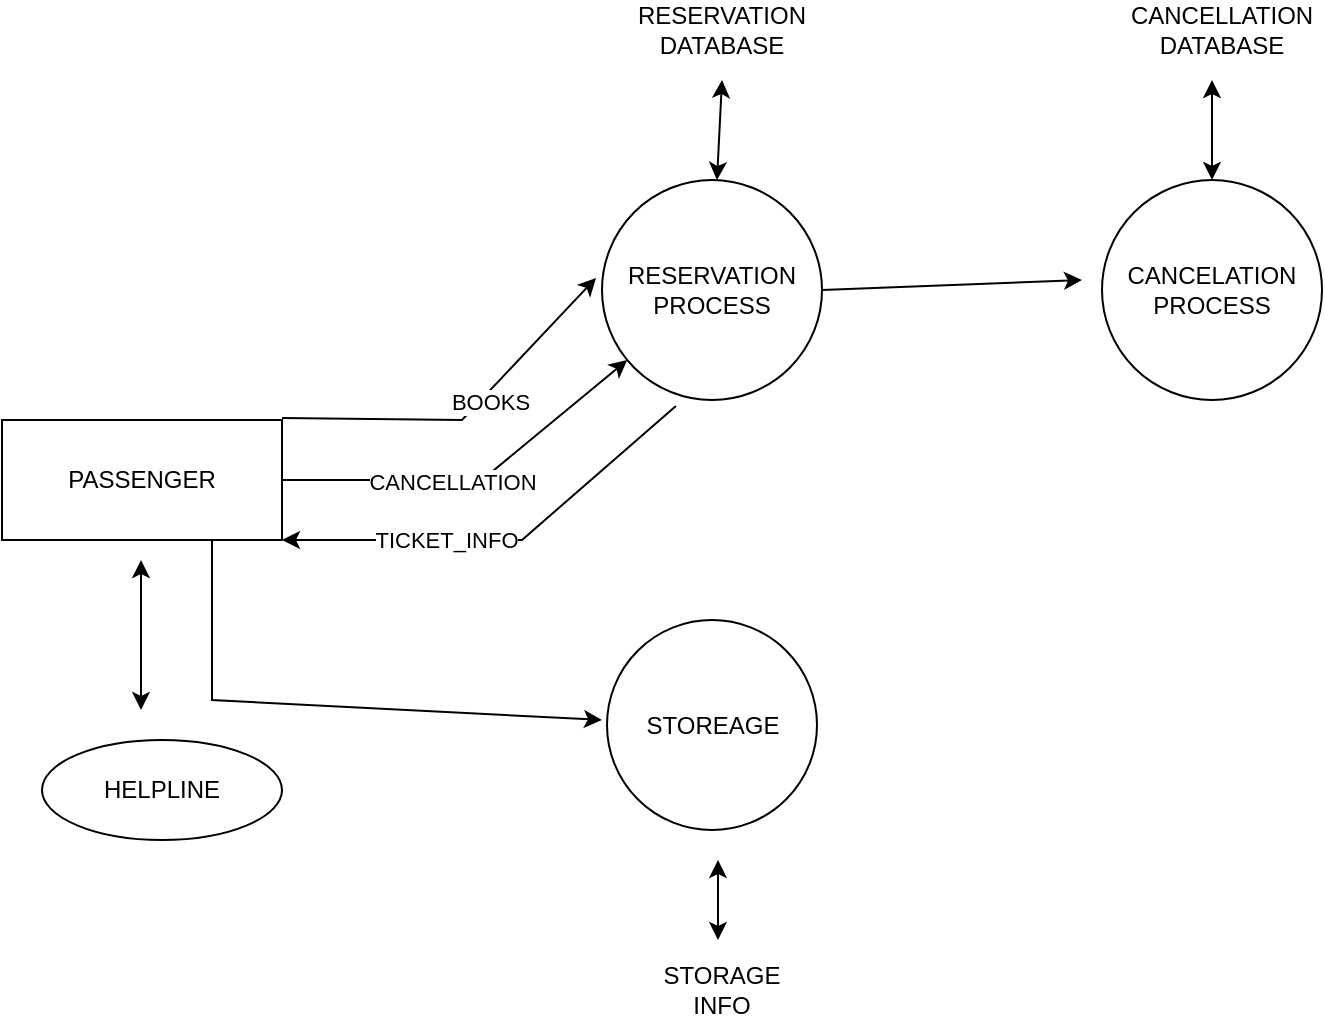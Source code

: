 <mxfile version="21.3.7" type="github">
  <diagram name="Page-1" id="ea4_sC3Q31CY6-S7tAdo">
    <mxGraphModel dx="1434" dy="796" grid="1" gridSize="10" guides="1" tooltips="1" connect="1" arrows="1" fold="1" page="1" pageScale="1" pageWidth="850" pageHeight="1100" math="0" shadow="0">
      <root>
        <mxCell id="0" />
        <mxCell id="1" parent="0" />
        <mxCell id="FOt6os0LbvcfHbyJNySI-124" value="PASSENGER" style="rounded=0;whiteSpace=wrap;html=1;" vertex="1" parent="1">
          <mxGeometry x="40" y="430" width="140" height="60" as="geometry" />
        </mxCell>
        <mxCell id="FOt6os0LbvcfHbyJNySI-125" value="RESERVATION PROCESS" style="ellipse;whiteSpace=wrap;html=1;aspect=fixed;" vertex="1" parent="1">
          <mxGeometry x="340" y="310" width="110" height="110" as="geometry" />
        </mxCell>
        <mxCell id="FOt6os0LbvcfHbyJNySI-126" value="CANCELATION PROCESS" style="ellipse;whiteSpace=wrap;html=1;aspect=fixed;" vertex="1" parent="1">
          <mxGeometry x="590" y="310" width="110" height="110" as="geometry" />
        </mxCell>
        <mxCell id="FOt6os0LbvcfHbyJNySI-127" value="STOREAGE" style="ellipse;whiteSpace=wrap;html=1;aspect=fixed;" vertex="1" parent="1">
          <mxGeometry x="342.5" y="530" width="105" height="105" as="geometry" />
        </mxCell>
        <mxCell id="FOt6os0LbvcfHbyJNySI-128" value="HELPLINE" style="ellipse;whiteSpace=wrap;html=1;" vertex="1" parent="1">
          <mxGeometry x="60" y="590" width="120" height="50" as="geometry" />
        </mxCell>
        <mxCell id="FOt6os0LbvcfHbyJNySI-129" value="" style="endArrow=classic;html=1;rounded=0;entryX=-0.027;entryY=0.445;entryDx=0;entryDy=0;entryPerimeter=0;" edge="1" parent="1" target="FOt6os0LbvcfHbyJNySI-125">
          <mxGeometry width="50" height="50" relative="1" as="geometry">
            <mxPoint x="180" y="429" as="sourcePoint" />
            <mxPoint x="290" y="430" as="targetPoint" />
            <Array as="points">
              <mxPoint x="270" y="430" />
            </Array>
          </mxGeometry>
        </mxCell>
        <mxCell id="FOt6os0LbvcfHbyJNySI-130" value="BOOKS" style="edgeLabel;html=1;align=center;verticalAlign=middle;resizable=0;points=[];" vertex="1" connectable="0" parent="FOt6os0LbvcfHbyJNySI-129">
          <mxGeometry x="0.131" y="-4" relative="1" as="geometry">
            <mxPoint as="offset" />
          </mxGeometry>
        </mxCell>
        <mxCell id="FOt6os0LbvcfHbyJNySI-131" value="" style="endArrow=classic;html=1;rounded=0;" edge="1" parent="1" target="FOt6os0LbvcfHbyJNySI-125">
          <mxGeometry width="50" height="50" relative="1" as="geometry">
            <mxPoint x="180" y="460" as="sourcePoint" />
            <mxPoint x="290" y="460" as="targetPoint" />
            <Array as="points">
              <mxPoint x="280" y="460" />
            </Array>
          </mxGeometry>
        </mxCell>
        <mxCell id="FOt6os0LbvcfHbyJNySI-132" value="CANCELLATION" style="edgeLabel;html=1;align=center;verticalAlign=middle;resizable=0;points=[];" vertex="1" connectable="0" parent="FOt6os0LbvcfHbyJNySI-131">
          <mxGeometry x="-0.124" y="-1" relative="1" as="geometry">
            <mxPoint as="offset" />
          </mxGeometry>
        </mxCell>
        <mxCell id="FOt6os0LbvcfHbyJNySI-133" value="" style="endArrow=classic;html=1;rounded=0;entryX=1;entryY=1;entryDx=0;entryDy=0;exitX=0.336;exitY=1.027;exitDx=0;exitDy=0;exitPerimeter=0;" edge="1" parent="1" source="FOt6os0LbvcfHbyJNySI-125" target="FOt6os0LbvcfHbyJNySI-124">
          <mxGeometry width="50" height="50" relative="1" as="geometry">
            <mxPoint x="400" y="510" as="sourcePoint" />
            <mxPoint x="450" y="460" as="targetPoint" />
            <Array as="points">
              <mxPoint x="300" y="490" />
            </Array>
          </mxGeometry>
        </mxCell>
        <mxCell id="FOt6os0LbvcfHbyJNySI-134" value="TICKET_INFO" style="edgeLabel;html=1;align=center;verticalAlign=middle;resizable=0;points=[];" vertex="1" connectable="0" parent="FOt6os0LbvcfHbyJNySI-133">
          <mxGeometry x="0.262" relative="1" as="geometry">
            <mxPoint as="offset" />
          </mxGeometry>
        </mxCell>
        <mxCell id="FOt6os0LbvcfHbyJNySI-135" value="RESERVATION DATABASE" style="text;html=1;strokeColor=none;fillColor=none;align=center;verticalAlign=middle;whiteSpace=wrap;rounded=0;" vertex="1" parent="1">
          <mxGeometry x="370" y="220" width="60" height="30" as="geometry" />
        </mxCell>
        <mxCell id="FOt6os0LbvcfHbyJNySI-136" value="" style="endArrow=classic;startArrow=classic;html=1;rounded=0;" edge="1" parent="1">
          <mxGeometry width="50" height="50" relative="1" as="geometry">
            <mxPoint x="397.5" y="310" as="sourcePoint" />
            <mxPoint x="400" y="260" as="targetPoint" />
          </mxGeometry>
        </mxCell>
        <mxCell id="FOt6os0LbvcfHbyJNySI-137" value="" style="endArrow=classic;html=1;rounded=0;exitX=1;exitY=0.5;exitDx=0;exitDy=0;" edge="1" parent="1" source="FOt6os0LbvcfHbyJNySI-125">
          <mxGeometry width="50" height="50" relative="1" as="geometry">
            <mxPoint x="530" y="410" as="sourcePoint" />
            <mxPoint x="580" y="360" as="targetPoint" />
          </mxGeometry>
        </mxCell>
        <mxCell id="FOt6os0LbvcfHbyJNySI-138" value="CANCELLATION DATABASE" style="text;html=1;strokeColor=none;fillColor=none;align=center;verticalAlign=middle;whiteSpace=wrap;rounded=0;" vertex="1" parent="1">
          <mxGeometry x="620" y="220" width="60" height="30" as="geometry" />
        </mxCell>
        <mxCell id="FOt6os0LbvcfHbyJNySI-139" value="" style="endArrow=classic;startArrow=classic;html=1;rounded=0;exitX=0.5;exitY=0;exitDx=0;exitDy=0;" edge="1" parent="1" source="FOt6os0LbvcfHbyJNySI-126">
          <mxGeometry width="50" height="50" relative="1" as="geometry">
            <mxPoint x="610" y="300" as="sourcePoint" />
            <mxPoint x="645" y="260" as="targetPoint" />
          </mxGeometry>
        </mxCell>
        <mxCell id="FOt6os0LbvcfHbyJNySI-140" value="" style="endArrow=classic;startArrow=classic;html=1;rounded=0;" edge="1" parent="1">
          <mxGeometry width="50" height="50" relative="1" as="geometry">
            <mxPoint x="109.5" y="575" as="sourcePoint" />
            <mxPoint x="109.5" y="500" as="targetPoint" />
          </mxGeometry>
        </mxCell>
        <mxCell id="FOt6os0LbvcfHbyJNySI-141" value="" style="endArrow=classic;html=1;rounded=0;exitX=0.75;exitY=1;exitDx=0;exitDy=0;" edge="1" parent="1" source="FOt6os0LbvcfHbyJNySI-124">
          <mxGeometry width="50" height="50" relative="1" as="geometry">
            <mxPoint x="290" y="630" as="sourcePoint" />
            <mxPoint x="340" y="580" as="targetPoint" />
            <Array as="points">
              <mxPoint x="145" y="570" />
            </Array>
          </mxGeometry>
        </mxCell>
        <mxCell id="FOt6os0LbvcfHbyJNySI-142" value="STORAGE INFO" style="text;html=1;strokeColor=none;fillColor=none;align=center;verticalAlign=middle;whiteSpace=wrap;rounded=0;" vertex="1" parent="1">
          <mxGeometry x="370" y="700" width="60" height="30" as="geometry" />
        </mxCell>
        <mxCell id="FOt6os0LbvcfHbyJNySI-143" value="" style="endArrow=classic;startArrow=classic;html=1;rounded=0;" edge="1" parent="1">
          <mxGeometry width="50" height="50" relative="1" as="geometry">
            <mxPoint x="398" y="690" as="sourcePoint" />
            <mxPoint x="398" y="650" as="targetPoint" />
          </mxGeometry>
        </mxCell>
      </root>
    </mxGraphModel>
  </diagram>
</mxfile>
